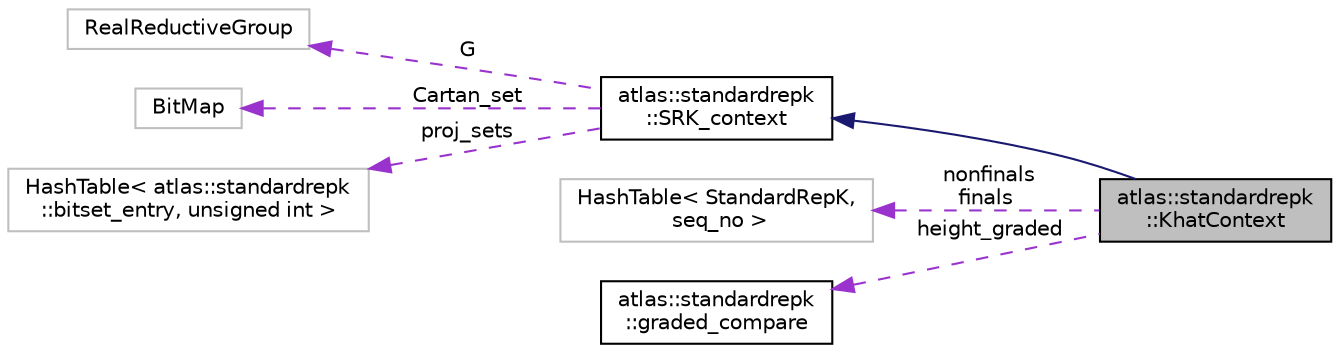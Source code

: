 digraph "atlas::standardrepk::KhatContext"
{
  edge [fontname="Helvetica",fontsize="10",labelfontname="Helvetica",labelfontsize="10"];
  node [fontname="Helvetica",fontsize="10",shape=record];
  rankdir="LR";
  Node1 [label="atlas::standardrepk\l::KhatContext",height=0.2,width=0.4,color="black", fillcolor="grey75", style="filled", fontcolor="black"];
  Node2 -> Node1 [dir="back",color="midnightblue",fontsize="10",style="solid",fontname="Helvetica"];
  Node2 [label="atlas::standardrepk\l::SRK_context",height=0.2,width=0.4,color="black", fillcolor="white", style="filled",URL="$classatlas_1_1standardrepk_1_1SRK__context.html"];
  Node3 -> Node2 [dir="back",color="darkorchid3",fontsize="10",style="dashed",label=" G" ,fontname="Helvetica"];
  Node3 [label="RealReductiveGroup",height=0.2,width=0.4,color="grey75", fillcolor="white", style="filled"];
  Node4 -> Node2 [dir="back",color="darkorchid3",fontsize="10",style="dashed",label=" Cartan_set" ,fontname="Helvetica"];
  Node4 [label="BitMap",height=0.2,width=0.4,color="grey75", fillcolor="white", style="filled"];
  Node5 -> Node2 [dir="back",color="darkorchid3",fontsize="10",style="dashed",label=" proj_sets" ,fontname="Helvetica"];
  Node5 [label="HashTable\< atlas::standardrepk\l::bitset_entry, unsigned int \>",height=0.2,width=0.4,color="grey75", fillcolor="white", style="filled"];
  Node6 -> Node1 [dir="back",color="darkorchid3",fontsize="10",style="dashed",label=" nonfinals\nfinals" ,fontname="Helvetica"];
  Node6 [label="HashTable\< StandardRepK,\l seq_no \>",height=0.2,width=0.4,color="grey75", fillcolor="white", style="filled"];
  Node7 -> Node1 [dir="back",color="darkorchid3",fontsize="10",style="dashed",label=" height_graded" ,fontname="Helvetica"];
  Node7 [label="atlas::standardrepk\l::graded_compare",height=0.2,width=0.4,color="black", fillcolor="white", style="filled",URL="$classatlas_1_1standardrepk_1_1graded__compare.html"];
}
